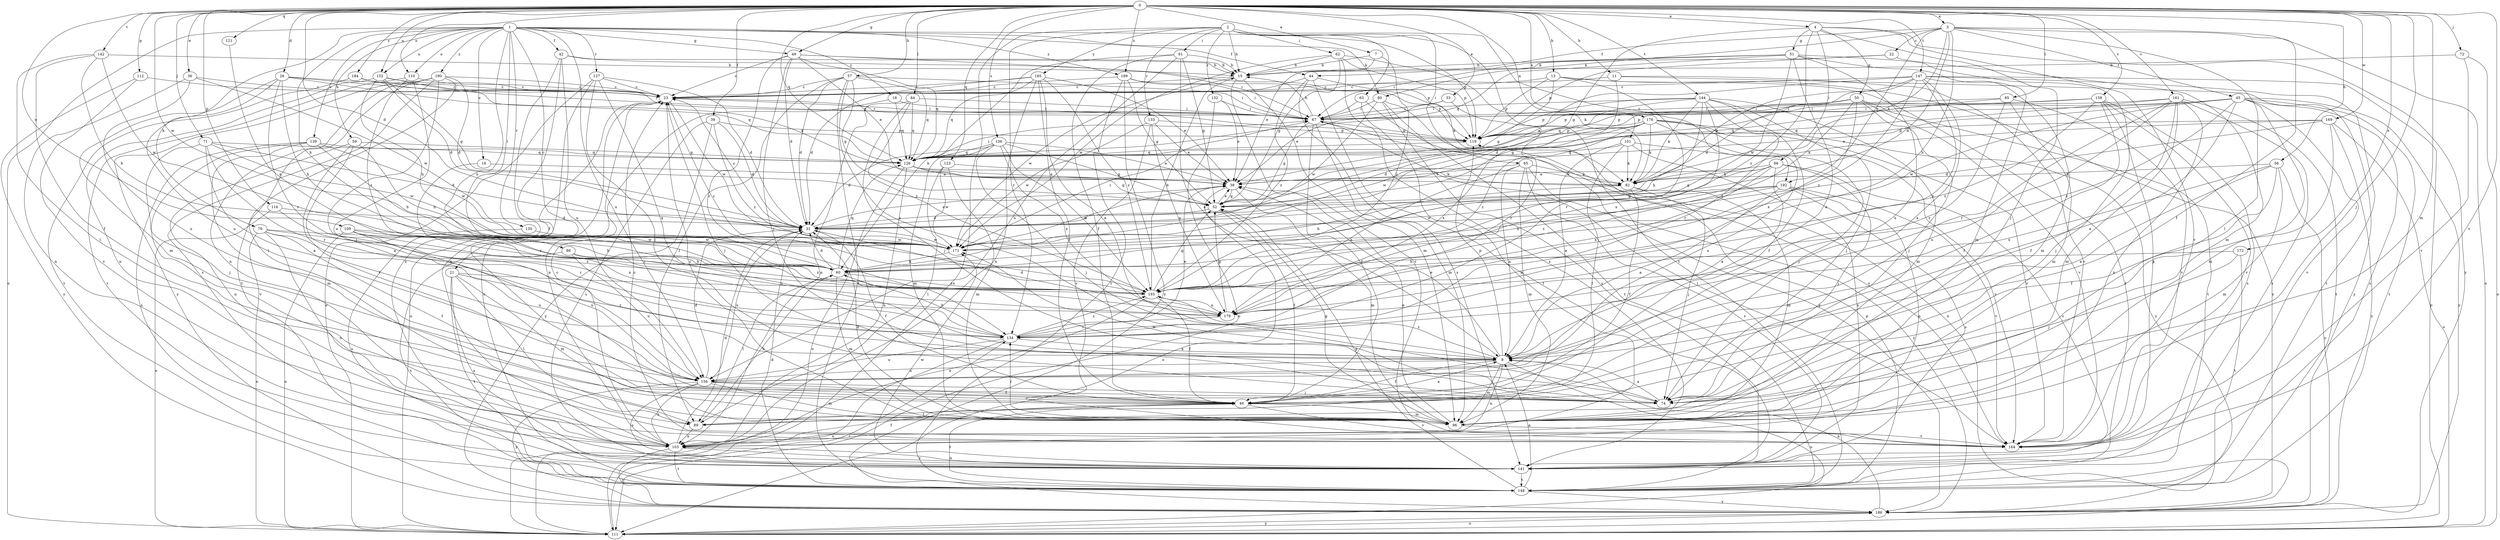strict digraph  {
0;
1;
2;
3;
4;
7;
8;
11;
13;
15;
16;
18;
21;
22;
23;
26;
31;
33;
36;
38;
39;
42;
44;
45;
46;
49;
50;
51;
52;
56;
57;
59;
60;
61;
62;
63;
65;
66;
67;
71;
72;
74;
76;
80;
82;
84;
85;
86;
89;
96;
101;
103;
109;
110;
111;
112;
116;
119;
121;
123;
126;
127;
130;
132;
133;
134;
136;
139;
141;
142;
144;
147;
148;
152;
156;
158;
161;
164;
169;
171;
172;
176;
179;
184;
185;
186;
189;
190;
192;
193;
0 -> 3  [label=a];
0 -> 4  [label=a];
0 -> 7  [label=a];
0 -> 11  [label=b];
0 -> 13  [label=b];
0 -> 26  [label=d];
0 -> 31  [label=d];
0 -> 33  [label=e];
0 -> 36  [label=e];
0 -> 39  [label=f];
0 -> 49  [label=g];
0 -> 56  [label=h];
0 -> 57  [label=h];
0 -> 71  [label=j];
0 -> 72  [label=j];
0 -> 74  [label=j];
0 -> 84  [label=l];
0 -> 85  [label=l];
0 -> 96  [label=m];
0 -> 101  [label=n];
0 -> 109  [label=o];
0 -> 110  [label=o];
0 -> 112  [label=p];
0 -> 116  [label=p];
0 -> 121  [label=q];
0 -> 123  [label=q];
0 -> 126  [label=q];
0 -> 136  [label=s];
0 -> 142  [label=t];
0 -> 144  [label=t];
0 -> 147  [label=t];
0 -> 152  [label=u];
0 -> 158  [label=v];
0 -> 161  [label=v];
0 -> 164  [label=v];
0 -> 169  [label=w];
0 -> 171  [label=w];
0 -> 172  [label=x];
0 -> 176  [label=x];
0 -> 184  [label=y];
0 -> 189  [label=z];
1 -> 16  [label=c];
1 -> 18  [label=c];
1 -> 21  [label=c];
1 -> 42  [label=f];
1 -> 44  [label=f];
1 -> 49  [label=g];
1 -> 59  [label=h];
1 -> 60  [label=h];
1 -> 76  [label=k];
1 -> 80  [label=k];
1 -> 86  [label=l];
1 -> 110  [label=o];
1 -> 111  [label=o];
1 -> 119  [label=p];
1 -> 127  [label=r];
1 -> 130  [label=r];
1 -> 139  [label=s];
1 -> 152  [label=u];
1 -> 156  [label=u];
1 -> 179  [label=x];
1 -> 189  [label=z];
1 -> 190  [label=z];
2 -> 15  [label=b];
2 -> 61  [label=i];
2 -> 62  [label=i];
2 -> 63  [label=i];
2 -> 65  [label=i];
2 -> 111  [label=o];
2 -> 132  [label=r];
2 -> 133  [label=r];
2 -> 134  [label=r];
2 -> 148  [label=t];
2 -> 185  [label=y];
2 -> 192  [label=z];
3 -> 22  [label=c];
3 -> 31  [label=d];
3 -> 44  [label=f];
3 -> 45  [label=f];
3 -> 46  [label=f];
3 -> 60  [label=h];
3 -> 80  [label=k];
3 -> 82  [label=k];
3 -> 89  [label=l];
3 -> 111  [label=o];
3 -> 192  [label=z];
4 -> 50  [label=g];
4 -> 51  [label=g];
4 -> 52  [label=g];
4 -> 66  [label=i];
4 -> 74  [label=j];
4 -> 164  [label=v];
4 -> 186  [label=y];
4 -> 193  [label=z];
7 -> 15  [label=b];
7 -> 38  [label=e];
7 -> 193  [label=z];
8 -> 38  [label=e];
8 -> 46  [label=f];
8 -> 96  [label=m];
8 -> 103  [label=n];
8 -> 111  [label=o];
8 -> 119  [label=p];
8 -> 156  [label=u];
8 -> 193  [label=z];
11 -> 23  [label=c];
11 -> 31  [label=d];
11 -> 164  [label=v];
11 -> 186  [label=y];
13 -> 23  [label=c];
13 -> 52  [label=g];
13 -> 119  [label=p];
13 -> 134  [label=r];
13 -> 148  [label=t];
13 -> 186  [label=y];
15 -> 23  [label=c];
15 -> 96  [label=m];
15 -> 164  [label=v];
15 -> 171  [label=w];
16 -> 38  [label=e];
16 -> 134  [label=r];
18 -> 67  [label=i];
18 -> 103  [label=n];
18 -> 126  [label=q];
21 -> 89  [label=l];
21 -> 96  [label=m];
21 -> 134  [label=r];
21 -> 141  [label=s];
21 -> 148  [label=t];
21 -> 193  [label=z];
22 -> 15  [label=b];
22 -> 96  [label=m];
22 -> 119  [label=p];
23 -> 67  [label=i];
23 -> 74  [label=j];
23 -> 111  [label=o];
23 -> 171  [label=w];
26 -> 23  [label=c];
26 -> 60  [label=h];
26 -> 67  [label=i];
26 -> 96  [label=m];
26 -> 126  [label=q];
26 -> 134  [label=r];
26 -> 156  [label=u];
31 -> 23  [label=c];
31 -> 38  [label=e];
31 -> 46  [label=f];
31 -> 156  [label=u];
31 -> 171  [label=w];
33 -> 38  [label=e];
33 -> 67  [label=i];
33 -> 134  [label=r];
36 -> 23  [label=c];
36 -> 103  [label=n];
36 -> 156  [label=u];
36 -> 171  [label=w];
38 -> 52  [label=g];
38 -> 96  [label=m];
38 -> 111  [label=o];
39 -> 31  [label=d];
39 -> 119  [label=p];
39 -> 141  [label=s];
39 -> 186  [label=y];
39 -> 193  [label=z];
42 -> 15  [label=b];
42 -> 46  [label=f];
42 -> 119  [label=p];
42 -> 141  [label=s];
42 -> 156  [label=u];
44 -> 23  [label=c];
44 -> 82  [label=k];
44 -> 141  [label=s];
44 -> 148  [label=t];
44 -> 193  [label=z];
45 -> 8  [label=a];
45 -> 38  [label=e];
45 -> 67  [label=i];
45 -> 96  [label=m];
45 -> 119  [label=p];
45 -> 141  [label=s];
45 -> 148  [label=t];
45 -> 164  [label=v];
45 -> 171  [label=w];
45 -> 186  [label=y];
45 -> 193  [label=z];
46 -> 8  [label=a];
46 -> 89  [label=l];
46 -> 96  [label=m];
46 -> 148  [label=t];
46 -> 164  [label=v];
49 -> 15  [label=b];
49 -> 23  [label=c];
49 -> 31  [label=d];
49 -> 38  [label=e];
49 -> 67  [label=i];
49 -> 74  [label=j];
49 -> 126  [label=q];
49 -> 134  [label=r];
50 -> 52  [label=g];
50 -> 67  [label=i];
50 -> 74  [label=j];
50 -> 119  [label=p];
50 -> 148  [label=t];
50 -> 164  [label=v];
50 -> 179  [label=x];
50 -> 193  [label=z];
51 -> 8  [label=a];
51 -> 15  [label=b];
51 -> 67  [label=i];
51 -> 96  [label=m];
51 -> 126  [label=q];
51 -> 141  [label=s];
51 -> 156  [label=u];
51 -> 171  [label=w];
52 -> 31  [label=d];
52 -> 38  [label=e];
52 -> 46  [label=f];
56 -> 8  [label=a];
56 -> 46  [label=f];
56 -> 82  [label=k];
56 -> 96  [label=m];
56 -> 179  [label=x];
56 -> 186  [label=y];
57 -> 8  [label=a];
57 -> 23  [label=c];
57 -> 31  [label=d];
57 -> 52  [label=g];
57 -> 67  [label=i];
57 -> 89  [label=l];
57 -> 126  [label=q];
57 -> 148  [label=t];
59 -> 8  [label=a];
59 -> 46  [label=f];
59 -> 60  [label=h];
59 -> 103  [label=n];
59 -> 126  [label=q];
60 -> 31  [label=d];
60 -> 89  [label=l];
60 -> 96  [label=m];
60 -> 126  [label=q];
60 -> 193  [label=z];
61 -> 8  [label=a];
61 -> 15  [label=b];
61 -> 46  [label=f];
61 -> 52  [label=g];
61 -> 60  [label=h];
61 -> 156  [label=u];
62 -> 15  [label=b];
62 -> 52  [label=g];
62 -> 82  [label=k];
62 -> 119  [label=p];
62 -> 141  [label=s];
62 -> 171  [label=w];
63 -> 67  [label=i];
63 -> 103  [label=n];
63 -> 186  [label=y];
65 -> 8  [label=a];
65 -> 38  [label=e];
65 -> 82  [label=k];
65 -> 96  [label=m];
65 -> 141  [label=s];
65 -> 179  [label=x];
65 -> 186  [label=y];
66 -> 8  [label=a];
66 -> 38  [label=e];
66 -> 52  [label=g];
66 -> 74  [label=j];
66 -> 82  [label=k];
66 -> 141  [label=s];
66 -> 179  [label=x];
66 -> 193  [label=z];
67 -> 15  [label=b];
67 -> 23  [label=c];
67 -> 46  [label=f];
67 -> 52  [label=g];
67 -> 96  [label=m];
67 -> 119  [label=p];
67 -> 164  [label=v];
71 -> 8  [label=a];
71 -> 31  [label=d];
71 -> 74  [label=j];
71 -> 126  [label=q];
71 -> 134  [label=r];
71 -> 171  [label=w];
72 -> 15  [label=b];
72 -> 111  [label=o];
72 -> 164  [label=v];
74 -> 8  [label=a];
74 -> 171  [label=w];
76 -> 46  [label=f];
76 -> 103  [label=n];
76 -> 111  [label=o];
76 -> 156  [label=u];
76 -> 171  [label=w];
76 -> 193  [label=z];
80 -> 67  [label=i];
80 -> 111  [label=o];
80 -> 141  [label=s];
80 -> 148  [label=t];
80 -> 171  [label=w];
82 -> 46  [label=f];
82 -> 60  [label=h];
82 -> 74  [label=j];
82 -> 96  [label=m];
84 -> 67  [label=i];
84 -> 74  [label=j];
84 -> 103  [label=n];
84 -> 126  [label=q];
84 -> 193  [label=z];
85 -> 67  [label=i];
85 -> 96  [label=m];
85 -> 126  [label=q];
85 -> 134  [label=r];
85 -> 164  [label=v];
86 -> 60  [label=h];
86 -> 148  [label=t];
86 -> 156  [label=u];
86 -> 193  [label=z];
89 -> 60  [label=h];
89 -> 103  [label=n];
96 -> 23  [label=c];
96 -> 31  [label=d];
96 -> 38  [label=e];
96 -> 52  [label=g];
96 -> 134  [label=r];
96 -> 164  [label=v];
101 -> 8  [label=a];
101 -> 82  [label=k];
101 -> 89  [label=l];
101 -> 126  [label=q];
101 -> 141  [label=s];
101 -> 164  [label=v];
103 -> 23  [label=c];
103 -> 31  [label=d];
103 -> 46  [label=f];
103 -> 141  [label=s];
103 -> 148  [label=t];
103 -> 186  [label=y];
109 -> 60  [label=h];
109 -> 111  [label=o];
109 -> 156  [label=u];
109 -> 171  [label=w];
109 -> 179  [label=x];
109 -> 193  [label=z];
110 -> 23  [label=c];
110 -> 148  [label=t];
110 -> 156  [label=u];
110 -> 193  [label=z];
111 -> 134  [label=r];
111 -> 186  [label=y];
112 -> 23  [label=c];
112 -> 164  [label=v];
112 -> 186  [label=y];
116 -> 31  [label=d];
116 -> 111  [label=o];
116 -> 134  [label=r];
119 -> 126  [label=q];
121 -> 179  [label=x];
123 -> 82  [label=k];
123 -> 89  [label=l];
123 -> 96  [label=m];
123 -> 171  [label=w];
126 -> 38  [label=e];
126 -> 52  [label=g];
126 -> 67  [label=i];
126 -> 82  [label=k];
126 -> 103  [label=n];
126 -> 111  [label=o];
127 -> 8  [label=a];
127 -> 23  [label=c];
127 -> 31  [label=d];
127 -> 74  [label=j];
127 -> 103  [label=n];
127 -> 111  [label=o];
130 -> 141  [label=s];
130 -> 171  [label=w];
132 -> 38  [label=e];
132 -> 67  [label=i];
132 -> 111  [label=o];
133 -> 38  [label=e];
133 -> 119  [label=p];
133 -> 164  [label=v];
133 -> 171  [label=w];
133 -> 179  [label=x];
134 -> 8  [label=a];
134 -> 38  [label=e];
134 -> 60  [label=h];
134 -> 111  [label=o];
134 -> 156  [label=u];
134 -> 193  [label=z];
136 -> 31  [label=d];
136 -> 38  [label=e];
136 -> 52  [label=g];
136 -> 74  [label=j];
136 -> 96  [label=m];
136 -> 126  [label=q];
136 -> 179  [label=x];
136 -> 193  [label=z];
139 -> 60  [label=h];
139 -> 96  [label=m];
139 -> 126  [label=q];
139 -> 141  [label=s];
139 -> 164  [label=v];
139 -> 171  [label=w];
141 -> 103  [label=n];
141 -> 148  [label=t];
141 -> 171  [label=w];
142 -> 15  [label=b];
142 -> 46  [label=f];
142 -> 60  [label=h];
142 -> 89  [label=l];
142 -> 171  [label=w];
144 -> 46  [label=f];
144 -> 60  [label=h];
144 -> 67  [label=i];
144 -> 74  [label=j];
144 -> 82  [label=k];
144 -> 96  [label=m];
144 -> 119  [label=p];
144 -> 126  [label=q];
144 -> 134  [label=r];
144 -> 179  [label=x];
147 -> 8  [label=a];
147 -> 23  [label=c];
147 -> 31  [label=d];
147 -> 38  [label=e];
147 -> 82  [label=k];
147 -> 96  [label=m];
147 -> 111  [label=o];
147 -> 148  [label=t];
147 -> 179  [label=x];
147 -> 193  [label=z];
148 -> 8  [label=a];
148 -> 23  [label=c];
148 -> 31  [label=d];
148 -> 52  [label=g];
148 -> 119  [label=p];
148 -> 186  [label=y];
152 -> 23  [label=c];
152 -> 31  [label=d];
152 -> 52  [label=g];
152 -> 60  [label=h];
152 -> 103  [label=n];
152 -> 119  [label=p];
156 -> 31  [label=d];
156 -> 46  [label=f];
156 -> 74  [label=j];
156 -> 96  [label=m];
156 -> 103  [label=n];
156 -> 141  [label=s];
156 -> 186  [label=y];
158 -> 46  [label=f];
158 -> 67  [label=i];
158 -> 74  [label=j];
158 -> 119  [label=p];
158 -> 141  [label=s];
158 -> 164  [label=v];
158 -> 193  [label=z];
161 -> 46  [label=f];
161 -> 67  [label=i];
161 -> 96  [label=m];
161 -> 103  [label=n];
161 -> 126  [label=q];
161 -> 134  [label=r];
161 -> 141  [label=s];
161 -> 148  [label=t];
161 -> 156  [label=u];
164 -> 23  [label=c];
164 -> 67  [label=i];
169 -> 31  [label=d];
169 -> 74  [label=j];
169 -> 82  [label=k];
169 -> 111  [label=o];
169 -> 119  [label=p];
169 -> 186  [label=y];
171 -> 38  [label=e];
171 -> 60  [label=h];
171 -> 67  [label=i];
172 -> 60  [label=h];
172 -> 74  [label=j];
172 -> 148  [label=t];
176 -> 31  [label=d];
176 -> 74  [label=j];
176 -> 82  [label=k];
176 -> 119  [label=p];
176 -> 156  [label=u];
176 -> 164  [label=v];
176 -> 171  [label=w];
176 -> 179  [label=x];
176 -> 186  [label=y];
176 -> 193  [label=z];
179 -> 31  [label=d];
179 -> 52  [label=g];
179 -> 134  [label=r];
184 -> 23  [label=c];
184 -> 82  [label=k];
184 -> 148  [label=t];
185 -> 8  [label=a];
185 -> 23  [label=c];
185 -> 31  [label=d];
185 -> 38  [label=e];
185 -> 46  [label=f];
185 -> 103  [label=n];
185 -> 126  [label=q];
185 -> 193  [label=z];
186 -> 8  [label=a];
186 -> 111  [label=o];
189 -> 23  [label=c];
189 -> 52  [label=g];
189 -> 67  [label=i];
189 -> 119  [label=p];
189 -> 148  [label=t];
189 -> 186  [label=y];
190 -> 23  [label=c];
190 -> 31  [label=d];
190 -> 74  [label=j];
190 -> 89  [label=l];
190 -> 103  [label=n];
190 -> 141  [label=s];
190 -> 148  [label=t];
190 -> 186  [label=y];
192 -> 8  [label=a];
192 -> 52  [label=g];
192 -> 60  [label=h];
192 -> 103  [label=n];
192 -> 141  [label=s];
192 -> 164  [label=v];
192 -> 171  [label=w];
193 -> 15  [label=b];
193 -> 23  [label=c];
193 -> 46  [label=f];
193 -> 52  [label=g];
193 -> 103  [label=n];
193 -> 179  [label=x];
}
